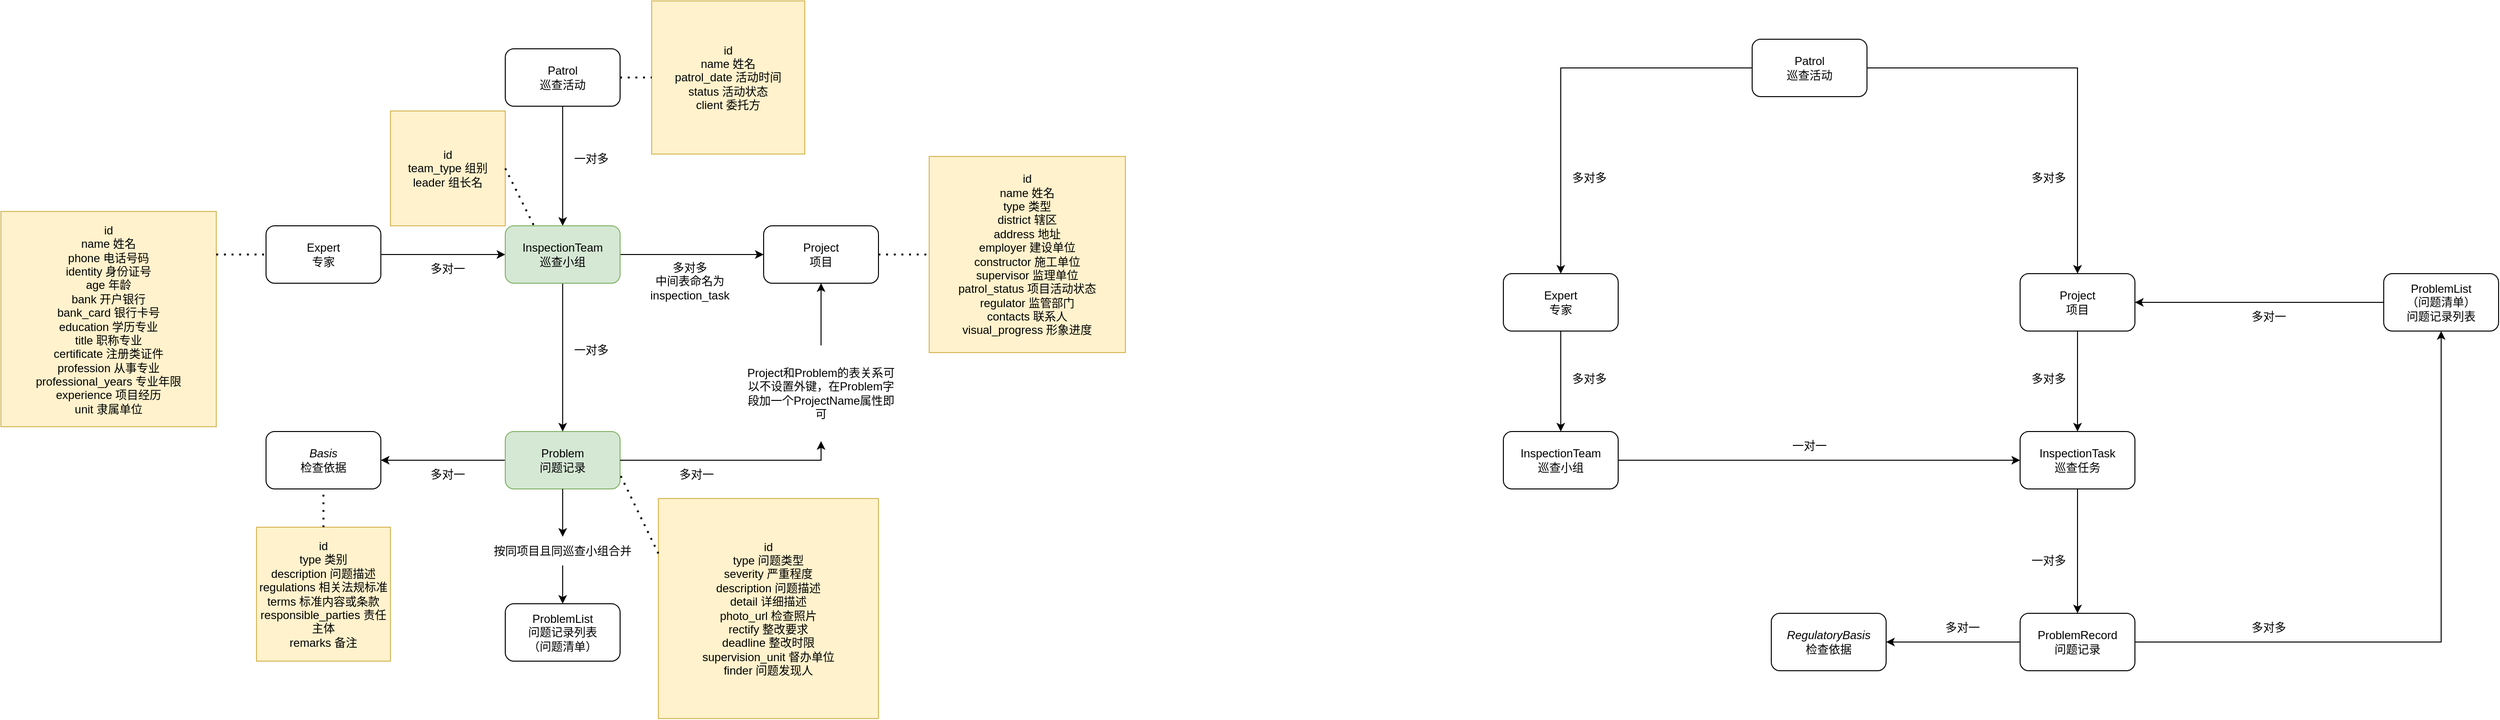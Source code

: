 <mxfile version="21.0.8" type="github">
  <diagram name="第 1 页" id="9z1iVQIgPW0uV3iC-OwV">
    <mxGraphModel dx="1434" dy="764" grid="1" gridSize="10" guides="1" tooltips="1" connect="1" arrows="1" fold="1" page="1" pageScale="1" pageWidth="3300" pageHeight="4681" math="0" shadow="0">
      <root>
        <mxCell id="0" />
        <mxCell id="1" parent="0" />
        <mxCell id="3i3_qJuaZtlP3eawbYPi-11" style="edgeStyle=orthogonalEdgeStyle;rounded=0;orthogonalLoop=1;jettySize=auto;html=1;entryX=0.5;entryY=0;entryDx=0;entryDy=0;" parent="1" source="3i3_qJuaZtlP3eawbYPi-1" target="3i3_qJuaZtlP3eawbYPi-2" edge="1">
          <mxGeometry relative="1" as="geometry" />
        </mxCell>
        <mxCell id="3i3_qJuaZtlP3eawbYPi-1" value="Expert&lt;br&gt;专家" style="rounded=1;whiteSpace=wrap;html=1;" parent="1" vertex="1">
          <mxGeometry x="1850" y="915" width="120" height="60" as="geometry" />
        </mxCell>
        <mxCell id="3i3_qJuaZtlP3eawbYPi-39" style="edgeStyle=orthogonalEdgeStyle;rounded=0;orthogonalLoop=1;jettySize=auto;html=1;entryX=0;entryY=0.5;entryDx=0;entryDy=0;" parent="1" source="3i3_qJuaZtlP3eawbYPi-2" target="3i3_qJuaZtlP3eawbYPi-8" edge="1">
          <mxGeometry relative="1" as="geometry" />
        </mxCell>
        <mxCell id="3i3_qJuaZtlP3eawbYPi-2" value="InspectionTeam&lt;br&gt;巡查小组" style="rounded=1;whiteSpace=wrap;html=1;" parent="1" vertex="1">
          <mxGeometry x="1850" y="1080" width="120" height="60" as="geometry" />
        </mxCell>
        <mxCell id="3i3_qJuaZtlP3eawbYPi-9" style="edgeStyle=orthogonalEdgeStyle;rounded=0;orthogonalLoop=1;jettySize=auto;html=1;entryX=0.5;entryY=0;entryDx=0;entryDy=0;" parent="1" source="3i3_qJuaZtlP3eawbYPi-3" target="3i3_qJuaZtlP3eawbYPi-1" edge="1">
          <mxGeometry relative="1" as="geometry" />
        </mxCell>
        <mxCell id="3i3_qJuaZtlP3eawbYPi-10" style="edgeStyle=orthogonalEdgeStyle;rounded=0;orthogonalLoop=1;jettySize=auto;html=1;entryX=0.5;entryY=0;entryDx=0;entryDy=0;" parent="1" source="3i3_qJuaZtlP3eawbYPi-3" target="3i3_qJuaZtlP3eawbYPi-4" edge="1">
          <mxGeometry relative="1" as="geometry" />
        </mxCell>
        <mxCell id="3i3_qJuaZtlP3eawbYPi-3" value="Patrol&lt;br&gt;巡查活动" style="rounded=1;whiteSpace=wrap;html=1;" parent="1" vertex="1">
          <mxGeometry x="2110" y="670" width="120" height="60" as="geometry" />
        </mxCell>
        <mxCell id="3i3_qJuaZtlP3eawbYPi-12" style="edgeStyle=orthogonalEdgeStyle;rounded=0;orthogonalLoop=1;jettySize=auto;html=1;entryX=0.5;entryY=0;entryDx=0;entryDy=0;" parent="1" source="3i3_qJuaZtlP3eawbYPi-4" target="3i3_qJuaZtlP3eawbYPi-8" edge="1">
          <mxGeometry relative="1" as="geometry" />
        </mxCell>
        <mxCell id="3i3_qJuaZtlP3eawbYPi-4" value="Project&lt;br&gt;项目" style="rounded=1;whiteSpace=wrap;html=1;" parent="1" vertex="1">
          <mxGeometry x="2390" y="915" width="120" height="60" as="geometry" />
        </mxCell>
        <mxCell id="3i3_qJuaZtlP3eawbYPi-25" style="edgeStyle=orthogonalEdgeStyle;rounded=0;orthogonalLoop=1;jettySize=auto;html=1;entryX=0.5;entryY=0;entryDx=0;entryDy=0;" parent="1" source="3i3_qJuaZtlP3eawbYPi-8" target="3i3_qJuaZtlP3eawbYPi-21" edge="1">
          <mxGeometry relative="1" as="geometry" />
        </mxCell>
        <mxCell id="3i3_qJuaZtlP3eawbYPi-8" value="InspectionTask&lt;br&gt;巡查任务" style="rounded=1;whiteSpace=wrap;html=1;" parent="1" vertex="1">
          <mxGeometry x="2390" y="1080" width="120" height="60" as="geometry" />
        </mxCell>
        <mxCell id="3i3_qJuaZtlP3eawbYPi-13" value="多对多" style="text;html=1;strokeColor=none;fillColor=none;align=center;verticalAlign=middle;whiteSpace=wrap;rounded=0;" parent="1" vertex="1">
          <mxGeometry x="1910" y="800" width="60" height="30" as="geometry" />
        </mxCell>
        <mxCell id="3i3_qJuaZtlP3eawbYPi-14" value="多对多" style="text;html=1;strokeColor=none;fillColor=none;align=center;verticalAlign=middle;whiteSpace=wrap;rounded=0;" parent="1" vertex="1">
          <mxGeometry x="2390" y="800" width="60" height="30" as="geometry" />
        </mxCell>
        <mxCell id="3i3_qJuaZtlP3eawbYPi-15" value="多对多" style="text;html=1;strokeColor=none;fillColor=none;align=center;verticalAlign=middle;whiteSpace=wrap;rounded=0;" parent="1" vertex="1">
          <mxGeometry x="1910" y="1010" width="60" height="30" as="geometry" />
        </mxCell>
        <mxCell id="3i3_qJuaZtlP3eawbYPi-17" value="多对多" style="text;html=1;strokeColor=none;fillColor=none;align=center;verticalAlign=middle;whiteSpace=wrap;rounded=0;" parent="1" vertex="1">
          <mxGeometry x="2390" y="1010" width="60" height="30" as="geometry" />
        </mxCell>
        <mxCell id="3i3_qJuaZtlP3eawbYPi-37" style="edgeStyle=orthogonalEdgeStyle;rounded=0;orthogonalLoop=1;jettySize=auto;html=1;entryX=1;entryY=0.5;entryDx=0;entryDy=0;" parent="1" source="3i3_qJuaZtlP3eawbYPi-19" target="3i3_qJuaZtlP3eawbYPi-4" edge="1">
          <mxGeometry relative="1" as="geometry" />
        </mxCell>
        <mxCell id="3i3_qJuaZtlP3eawbYPi-19" value="ProblemList&lt;br&gt;（问题清单）&lt;br&gt;问题记录列表" style="rounded=1;whiteSpace=wrap;html=1;" parent="1" vertex="1">
          <mxGeometry x="2770" y="915" width="120" height="60" as="geometry" />
        </mxCell>
        <mxCell id="3i3_qJuaZtlP3eawbYPi-34" style="edgeStyle=orthogonalEdgeStyle;rounded=0;orthogonalLoop=1;jettySize=auto;html=1;entryX=0.5;entryY=1;entryDx=0;entryDy=0;" parent="1" source="3i3_qJuaZtlP3eawbYPi-21" target="3i3_qJuaZtlP3eawbYPi-19" edge="1">
          <mxGeometry relative="1" as="geometry" />
        </mxCell>
        <mxCell id="3i3_qJuaZtlP3eawbYPi-42" style="edgeStyle=orthogonalEdgeStyle;rounded=0;orthogonalLoop=1;jettySize=auto;html=1;entryX=1;entryY=0.5;entryDx=0;entryDy=0;" parent="1" source="3i3_qJuaZtlP3eawbYPi-21" target="3i3_qJuaZtlP3eawbYPi-41" edge="1">
          <mxGeometry relative="1" as="geometry" />
        </mxCell>
        <mxCell id="3i3_qJuaZtlP3eawbYPi-21" value="ProblemRecord&lt;br&gt;问题记录" style="rounded=1;whiteSpace=wrap;html=1;" parent="1" vertex="1">
          <mxGeometry x="2390" y="1270" width="120" height="60" as="geometry" />
        </mxCell>
        <mxCell id="3i3_qJuaZtlP3eawbYPi-28" value="一对一" style="text;html=1;strokeColor=none;fillColor=none;align=center;verticalAlign=middle;whiteSpace=wrap;rounded=0;" parent="1" vertex="1">
          <mxGeometry x="2140" y="1080" width="60" height="30" as="geometry" />
        </mxCell>
        <mxCell id="3i3_qJuaZtlP3eawbYPi-32" value="一对多" style="text;html=1;strokeColor=none;fillColor=none;align=center;verticalAlign=middle;whiteSpace=wrap;rounded=0;" parent="1" vertex="1">
          <mxGeometry x="2390" y="1200" width="60" height="30" as="geometry" />
        </mxCell>
        <mxCell id="3i3_qJuaZtlP3eawbYPi-35" value="多对一" style="text;html=1;strokeColor=none;fillColor=none;align=center;verticalAlign=middle;whiteSpace=wrap;rounded=0;" parent="1" vertex="1">
          <mxGeometry x="2620" y="945" width="60" height="30" as="geometry" />
        </mxCell>
        <mxCell id="3i3_qJuaZtlP3eawbYPi-36" value="多对一" style="text;html=1;strokeColor=none;fillColor=none;align=center;verticalAlign=middle;whiteSpace=wrap;rounded=0;" parent="1" vertex="1">
          <mxGeometry x="2300" y="1270" width="60" height="30" as="geometry" />
        </mxCell>
        <mxCell id="3i3_qJuaZtlP3eawbYPi-41" value="&lt;i&gt;RegulatoryBasis&lt;/i&gt;&lt;br&gt;检查依据" style="rounded=1;whiteSpace=wrap;html=1;" parent="1" vertex="1">
          <mxGeometry x="2130" y="1270" width="120" height="60" as="geometry" />
        </mxCell>
        <mxCell id="3i3_qJuaZtlP3eawbYPi-45" value="多对多" style="text;html=1;strokeColor=none;fillColor=none;align=center;verticalAlign=middle;whiteSpace=wrap;rounded=0;" parent="1" vertex="1">
          <mxGeometry x="2620" y="1270" width="60" height="30" as="geometry" />
        </mxCell>
        <mxCell id="3i3_qJuaZtlP3eawbYPi-110" style="edgeStyle=orthogonalEdgeStyle;rounded=0;orthogonalLoop=1;jettySize=auto;html=1;entryX=0;entryY=0.5;entryDx=0;entryDy=0;" parent="1" source="3i3_qJuaZtlP3eawbYPi-73" target="3i3_qJuaZtlP3eawbYPi-105" edge="1">
          <mxGeometry relative="1" as="geometry" />
        </mxCell>
        <mxCell id="3i3_qJuaZtlP3eawbYPi-73" value="Expert&lt;br&gt;专家" style="rounded=1;whiteSpace=wrap;html=1;" parent="1" vertex="1">
          <mxGeometry x="557" y="865" width="120" height="60" as="geometry" />
        </mxCell>
        <mxCell id="3i3_qJuaZtlP3eawbYPi-109" style="edgeStyle=orthogonalEdgeStyle;rounded=0;orthogonalLoop=1;jettySize=auto;html=1;entryX=0.5;entryY=0;entryDx=0;entryDy=0;" parent="1" source="3i3_qJuaZtlP3eawbYPi-78" target="3i3_qJuaZtlP3eawbYPi-105" edge="1">
          <mxGeometry relative="1" as="geometry" />
        </mxCell>
        <mxCell id="3i3_qJuaZtlP3eawbYPi-78" value="Patrol&lt;br&gt;巡查活动" style="rounded=1;whiteSpace=wrap;html=1;" parent="1" vertex="1">
          <mxGeometry x="807" y="680" width="120" height="60" as="geometry" />
        </mxCell>
        <mxCell id="3i3_qJuaZtlP3eawbYPi-80" value="Project&lt;br&gt;项目" style="rounded=1;whiteSpace=wrap;html=1;" parent="1" vertex="1">
          <mxGeometry x="1077" y="865" width="120" height="60" as="geometry" />
        </mxCell>
        <mxCell id="3i3_qJuaZtlP3eawbYPi-83" value="一对多" style="text;html=1;strokeColor=none;fillColor=none;align=center;verticalAlign=middle;whiteSpace=wrap;rounded=0;" parent="1" vertex="1">
          <mxGeometry x="867" y="780" width="60" height="30" as="geometry" />
        </mxCell>
        <mxCell id="3i3_qJuaZtlP3eawbYPi-88" value="ProblemList&lt;br&gt;问题记录列表&lt;br&gt;（问题清单）" style="rounded=1;whiteSpace=wrap;html=1;" parent="1" vertex="1">
          <mxGeometry x="807" y="1260" width="120" height="60" as="geometry" />
        </mxCell>
        <mxCell id="3i3_qJuaZtlP3eawbYPi-90" style="edgeStyle=orthogonalEdgeStyle;rounded=0;orthogonalLoop=1;jettySize=auto;html=1;entryX=1;entryY=0.5;entryDx=0;entryDy=0;" parent="1" source="3i3_qJuaZtlP3eawbYPi-91" target="3i3_qJuaZtlP3eawbYPi-96" edge="1">
          <mxGeometry relative="1" as="geometry" />
        </mxCell>
        <mxCell id="3i3_qJuaZtlP3eawbYPi-115" style="edgeStyle=orthogonalEdgeStyle;rounded=0;orthogonalLoop=1;jettySize=auto;html=1;entryX=0.5;entryY=1;entryDx=0;entryDy=0;" parent="1" source="6FW02JHhIPws_gqXCJ_j-16" target="3i3_qJuaZtlP3eawbYPi-80" edge="1">
          <mxGeometry relative="1" as="geometry" />
        </mxCell>
        <mxCell id="3i3_qJuaZtlP3eawbYPi-119" style="edgeStyle=orthogonalEdgeStyle;rounded=0;orthogonalLoop=1;jettySize=auto;html=1;entryX=0.5;entryY=0;entryDx=0;entryDy=0;" parent="1" source="3i3_qJuaZtlP3eawbYPi-120" target="3i3_qJuaZtlP3eawbYPi-88" edge="1">
          <mxGeometry relative="1" as="geometry" />
        </mxCell>
        <mxCell id="3i3_qJuaZtlP3eawbYPi-91" value="Problem&lt;br&gt;问题记录" style="rounded=1;whiteSpace=wrap;html=1;fillColor=#d5e8d4;strokeColor=#82b366;" parent="1" vertex="1">
          <mxGeometry x="807" y="1080" width="120" height="60" as="geometry" />
        </mxCell>
        <mxCell id="3i3_qJuaZtlP3eawbYPi-95" value="多对一" style="text;html=1;strokeColor=none;fillColor=none;align=center;verticalAlign=middle;whiteSpace=wrap;rounded=0;" parent="1" vertex="1">
          <mxGeometry x="717" y="1110" width="60" height="30" as="geometry" />
        </mxCell>
        <mxCell id="3i3_qJuaZtlP3eawbYPi-96" value="&lt;i&gt;Basis&lt;/i&gt;&lt;br&gt;检查依据" style="rounded=1;whiteSpace=wrap;html=1;" parent="1" vertex="1">
          <mxGeometry x="557" y="1080" width="120" height="60" as="geometry" />
        </mxCell>
        <mxCell id="3i3_qJuaZtlP3eawbYPi-100" value="多对多&lt;br&gt;中间表命名为&lt;br&gt;inspection_task" style="text;html=1;strokeColor=none;fillColor=none;align=center;verticalAlign=middle;whiteSpace=wrap;rounded=0;" parent="1" vertex="1">
          <mxGeometry x="940" y="880" width="120" height="85" as="geometry" />
        </mxCell>
        <mxCell id="3i3_qJuaZtlP3eawbYPi-102" value="一对多" style="text;html=1;strokeColor=none;fillColor=none;align=center;verticalAlign=middle;whiteSpace=wrap;rounded=0;" parent="1" vertex="1">
          <mxGeometry x="867" y="980" width="60" height="30" as="geometry" />
        </mxCell>
        <mxCell id="3i3_qJuaZtlP3eawbYPi-107" style="edgeStyle=orthogonalEdgeStyle;rounded=0;orthogonalLoop=1;jettySize=auto;html=1;entryX=0;entryY=0.5;entryDx=0;entryDy=0;" parent="1" source="3i3_qJuaZtlP3eawbYPi-105" target="3i3_qJuaZtlP3eawbYPi-80" edge="1">
          <mxGeometry relative="1" as="geometry" />
        </mxCell>
        <mxCell id="3i3_qJuaZtlP3eawbYPi-112" style="edgeStyle=orthogonalEdgeStyle;rounded=0;orthogonalLoop=1;jettySize=auto;html=1;entryX=0.5;entryY=0;entryDx=0;entryDy=0;" parent="1" source="3i3_qJuaZtlP3eawbYPi-105" target="3i3_qJuaZtlP3eawbYPi-91" edge="1">
          <mxGeometry relative="1" as="geometry" />
        </mxCell>
        <mxCell id="3i3_qJuaZtlP3eawbYPi-105" value="InspectionTeam&lt;br&gt;巡查小组" style="rounded=1;whiteSpace=wrap;html=1;fillColor=#d5e8d4;strokeColor=#82b366;" parent="1" vertex="1">
          <mxGeometry x="807" y="865" width="120" height="60" as="geometry" />
        </mxCell>
        <mxCell id="3i3_qJuaZtlP3eawbYPi-108" value="多对一" style="text;html=1;strokeColor=none;fillColor=none;align=center;verticalAlign=middle;whiteSpace=wrap;rounded=0;" parent="1" vertex="1">
          <mxGeometry x="717" y="895" width="60" height="30" as="geometry" />
        </mxCell>
        <mxCell id="3i3_qJuaZtlP3eawbYPi-116" value="多对一" style="text;html=1;strokeColor=none;fillColor=none;align=center;verticalAlign=middle;whiteSpace=wrap;rounded=0;" parent="1" vertex="1">
          <mxGeometry x="977" y="1110" width="60" height="30" as="geometry" />
        </mxCell>
        <mxCell id="6FW02JHhIPws_gqXCJ_j-1" value="id&lt;br&gt;name 姓名&lt;br&gt;phone 电话号码&lt;br&gt;identity 身份证号&lt;br&gt;age 年龄&lt;br&gt;bank 开户银行&lt;br&gt;bank_card 银行卡号&lt;br&gt;education 学历专业&lt;br&gt;title 职称专业&lt;br&gt;certificate 注册类证件&lt;br&gt;profession 从事专业&lt;br&gt;professional_years 专业年限&lt;br&gt;experience 项目经历&lt;br&gt;unit 隶属单位" style="whiteSpace=wrap;html=1;aspect=fixed;fillColor=#fff2cc;strokeColor=#d6b656;" vertex="1" parent="1">
          <mxGeometry x="280" y="850" width="225" height="225" as="geometry" />
        </mxCell>
        <mxCell id="6FW02JHhIPws_gqXCJ_j-3" value="id&lt;br&gt;name 姓名&lt;br&gt;type 类型&lt;br&gt;district 辖区&lt;br&gt;address 地址&lt;br&gt;employer 建设单位&lt;br&gt;constructor 施工单位&lt;br&gt;supervisor 监理单位&lt;br&gt;patrol_status 项目活动状态&lt;br&gt;regulator 监管部门&lt;br&gt;contacts 联系人&lt;br&gt;visual_progress 形象进度" style="whiteSpace=wrap;html=1;aspect=fixed;fillColor=#fff2cc;strokeColor=#d6b656;" vertex="1" parent="1">
          <mxGeometry x="1250" y="792.5" width="205" height="205" as="geometry" />
        </mxCell>
        <mxCell id="6FW02JHhIPws_gqXCJ_j-4" value="id&lt;br&gt;team_type 组别&lt;br&gt;leader 组长名" style="whiteSpace=wrap;html=1;aspect=fixed;fillColor=#fff2cc;strokeColor=#d6b656;" vertex="1" parent="1">
          <mxGeometry x="687" y="745" width="120" height="120" as="geometry" />
        </mxCell>
        <mxCell id="6FW02JHhIPws_gqXCJ_j-5" value="id&lt;br&gt;name 姓名&lt;br&gt;patrol_date 活动时间&lt;br&gt;status 活动状态&lt;br&gt;client 委托方" style="whiteSpace=wrap;html=1;aspect=fixed;fillColor=#fff2cc;strokeColor=#d6b656;" vertex="1" parent="1">
          <mxGeometry x="960" y="630" width="160" height="160" as="geometry" />
        </mxCell>
        <mxCell id="6FW02JHhIPws_gqXCJ_j-7" value="" style="endArrow=none;dashed=1;html=1;dashPattern=1 3;strokeWidth=2;rounded=0;exitX=1;exitY=0.2;exitDx=0;exitDy=0;exitPerimeter=0;entryX=0;entryY=0.5;entryDx=0;entryDy=0;" edge="1" parent="1" source="6FW02JHhIPws_gqXCJ_j-1" target="3i3_qJuaZtlP3eawbYPi-73">
          <mxGeometry width="50" height="50" relative="1" as="geometry">
            <mxPoint x="837" y="900" as="sourcePoint" />
            <mxPoint x="580" y="910" as="targetPoint" />
          </mxGeometry>
        </mxCell>
        <mxCell id="6FW02JHhIPws_gqXCJ_j-8" value="" style="endArrow=none;dashed=1;html=1;dashPattern=1 3;strokeWidth=2;rounded=0;entryX=0;entryY=0.5;entryDx=0;entryDy=0;exitX=1;exitY=0.5;exitDx=0;exitDy=0;" edge="1" parent="1" source="3i3_qJuaZtlP3eawbYPi-78" target="6FW02JHhIPws_gqXCJ_j-5">
          <mxGeometry width="50" height="50" relative="1" as="geometry">
            <mxPoint x="837" y="900" as="sourcePoint" />
            <mxPoint x="887" y="850" as="targetPoint" />
          </mxGeometry>
        </mxCell>
        <mxCell id="6FW02JHhIPws_gqXCJ_j-9" value="" style="endArrow=none;dashed=1;html=1;dashPattern=1 3;strokeWidth=2;rounded=0;exitX=1;exitY=0.5;exitDx=0;exitDy=0;entryX=0.25;entryY=0;entryDx=0;entryDy=0;" edge="1" parent="1" source="6FW02JHhIPws_gqXCJ_j-4" target="3i3_qJuaZtlP3eawbYPi-105">
          <mxGeometry width="50" height="50" relative="1" as="geometry">
            <mxPoint x="837" y="900" as="sourcePoint" />
            <mxPoint x="887" y="850" as="targetPoint" />
          </mxGeometry>
        </mxCell>
        <mxCell id="6FW02JHhIPws_gqXCJ_j-10" value="" style="endArrow=none;dashed=1;html=1;dashPattern=1 3;strokeWidth=2;rounded=0;entryX=0;entryY=0.5;entryDx=0;entryDy=0;exitX=1;exitY=0.5;exitDx=0;exitDy=0;" edge="1" parent="1" source="3i3_qJuaZtlP3eawbYPi-80" target="6FW02JHhIPws_gqXCJ_j-3">
          <mxGeometry width="50" height="50" relative="1" as="geometry">
            <mxPoint x="837" y="900" as="sourcePoint" />
            <mxPoint x="887" y="850" as="targetPoint" />
          </mxGeometry>
        </mxCell>
        <mxCell id="6FW02JHhIPws_gqXCJ_j-11" value="id&lt;br&gt;type 问题类型&lt;br&gt;severity 严重程度&lt;br&gt;description 问题描述&lt;br&gt;detail 详细描述&lt;br&gt;photo_url 检查照片&lt;br&gt;rectify 整改要求&lt;br&gt;deadline 整改时限&lt;br&gt;supervision_unit 督办单位&lt;br&gt;finder 问题发现人" style="whiteSpace=wrap;html=1;aspect=fixed;fillColor=#fff2cc;strokeColor=#d6b656;" vertex="1" parent="1">
          <mxGeometry x="967" y="1150" width="230" height="230" as="geometry" />
        </mxCell>
        <mxCell id="6FW02JHhIPws_gqXCJ_j-12" value="" style="endArrow=none;dashed=1;html=1;dashPattern=1 3;strokeWidth=2;rounded=0;entryX=1;entryY=0.75;entryDx=0;entryDy=0;exitX=0;exitY=0.25;exitDx=0;exitDy=0;" edge="1" parent="1" source="6FW02JHhIPws_gqXCJ_j-11" target="3i3_qJuaZtlP3eawbYPi-91">
          <mxGeometry width="50" height="50" relative="1" as="geometry">
            <mxPoint x="837" y="1300" as="sourcePoint" />
            <mxPoint x="887" y="1250" as="targetPoint" />
          </mxGeometry>
        </mxCell>
        <mxCell id="6FW02JHhIPws_gqXCJ_j-13" value="id&lt;br&gt;type 类别&lt;br&gt;description 问题描述&lt;br&gt;regulations 相关法规标准&lt;br&gt;terms 标准内容或条款&lt;br&gt;responsible_parties 责任主体&lt;br&gt;remarks 备注" style="whiteSpace=wrap;html=1;aspect=fixed;fillColor=#fff2cc;strokeColor=#d6b656;" vertex="1" parent="1">
          <mxGeometry x="547" y="1180" width="140" height="140" as="geometry" />
        </mxCell>
        <mxCell id="6FW02JHhIPws_gqXCJ_j-14" value="" style="endArrow=none;dashed=1;html=1;dashPattern=1 3;strokeWidth=2;rounded=0;exitX=0.5;exitY=0;exitDx=0;exitDy=0;entryX=0.5;entryY=1;entryDx=0;entryDy=0;" edge="1" parent="1" source="6FW02JHhIPws_gqXCJ_j-13" target="3i3_qJuaZtlP3eawbYPi-96">
          <mxGeometry width="50" height="50" relative="1" as="geometry">
            <mxPoint x="837" y="1220" as="sourcePoint" />
            <mxPoint x="887" y="1170" as="targetPoint" />
          </mxGeometry>
        </mxCell>
        <mxCell id="6FW02JHhIPws_gqXCJ_j-17" value="" style="edgeStyle=orthogonalEdgeStyle;rounded=0;orthogonalLoop=1;jettySize=auto;html=1;entryX=0.5;entryY=0;entryDx=0;entryDy=0;" edge="1" parent="1" source="3i3_qJuaZtlP3eawbYPi-91" target="3i3_qJuaZtlP3eawbYPi-120">
          <mxGeometry relative="1" as="geometry">
            <mxPoint x="867" y="1140" as="sourcePoint" />
            <mxPoint x="867" y="1260" as="targetPoint" />
          </mxGeometry>
        </mxCell>
        <mxCell id="3i3_qJuaZtlP3eawbYPi-120" value="按同项目且同巡查小组合并" style="text;html=1;strokeColor=none;fillColor=none;align=center;verticalAlign=middle;whiteSpace=wrap;rounded=0;" parent="1" vertex="1">
          <mxGeometry x="767" y="1190" width="200" height="30" as="geometry" />
        </mxCell>
        <mxCell id="6FW02JHhIPws_gqXCJ_j-18" value="" style="edgeStyle=orthogonalEdgeStyle;rounded=0;orthogonalLoop=1;jettySize=auto;html=1;entryX=0.5;entryY=1;entryDx=0;entryDy=0;" edge="1" parent="1" source="3i3_qJuaZtlP3eawbYPi-91" target="6FW02JHhIPws_gqXCJ_j-16">
          <mxGeometry relative="1" as="geometry">
            <mxPoint x="927" y="1110" as="sourcePoint" />
            <mxPoint x="1137" y="925" as="targetPoint" />
          </mxGeometry>
        </mxCell>
        <mxCell id="6FW02JHhIPws_gqXCJ_j-16" value="Project和Problem的表关系可以不设置外键，在Problem字段加一个ProjectName属性即可" style="text;html=1;strokeColor=none;fillColor=none;align=center;verticalAlign=middle;whiteSpace=wrap;rounded=0;" vertex="1" parent="1">
          <mxGeometry x="1057" y="990" width="160" height="100" as="geometry" />
        </mxCell>
      </root>
    </mxGraphModel>
  </diagram>
</mxfile>

